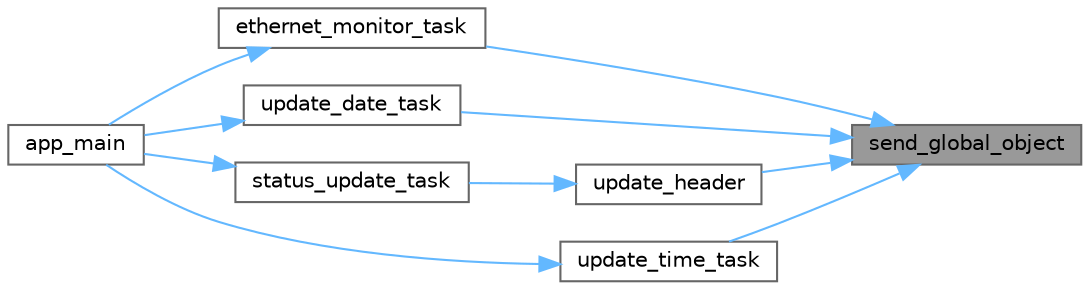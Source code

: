 digraph "send_global_object"
{
 // LATEX_PDF_SIZE
  bgcolor="transparent";
  edge [fontname=Helvetica,fontsize=10,labelfontname=Helvetica,labelfontsize=10];
  node [fontname=Helvetica,fontsize=10,shape=box,height=0.2,width=0.4];
  rankdir="RL";
  Node1 [id="Node000001",label="send_global_object",height=0.2,width=0.4,color="gray40", fillcolor="grey60", style="filled", fontcolor="black",tooltip="Sends a command to update a global object attribute on the Nextion display."];
  Node1 -> Node2 [id="edge1_Node000001_Node000002",dir="back",color="steelblue1",style="solid",tooltip=" "];
  Node2 [id="Node000002",label="ethernet_monitor_task",height=0.2,width=0.4,color="grey40", fillcolor="white", style="filled",URL="$tasks_8c.html#a5dc1efd0c548644645cf4607e8e01ae0",tooltip="Wrapper function for the ethernet monitoring task."];
  Node2 -> Node3 [id="edge2_Node000002_Node000003",dir="back",color="steelblue1",style="solid",tooltip=" "];
  Node3 [id="Node000003",label="app_main",height=0.2,width=0.4,color="grey40", fillcolor="white", style="filled",URL="$main_8c.html#a630544a7f0a2cc40d8a7fefab7e2fe70",tooltip=" "];
  Node1 -> Node4 [id="edge3_Node000001_Node000004",dir="back",color="steelblue1",style="solid",tooltip=" "];
  Node4 [id="Node000004",label="update_date_task",height=0.2,width=0.4,color="grey40", fillcolor="white", style="filled",URL="$tasks_8c.html#af6775fd71f463f5b4bd0281831adf189",tooltip="Wrapper function for the update date task."];
  Node4 -> Node3 [id="edge4_Node000004_Node000003",dir="back",color="steelblue1",style="solid",tooltip=" "];
  Node1 -> Node5 [id="edge5_Node000001_Node000005",dir="back",color="steelblue1",style="solid",tooltip=" "];
  Node5 [id="Node000005",label="update_header",height=0.2,width=0.4,color="grey40", fillcolor="white", style="filled",URL="$system_8c.html#a97ec9415a474734bbfe4819763f72c3f",tooltip="Updates the header on the Nextion display."];
  Node5 -> Node6 [id="edge6_Node000005_Node000006",dir="back",color="steelblue1",style="solid",tooltip=" "];
  Node6 [id="Node000006",label="status_update_task",height=0.2,width=0.4,color="grey40", fillcolor="white", style="filled",URL="$tasks_8c.html#aca31737b112ac097a245cc89d88a7f06",tooltip="Wrapper function for the status update task."];
  Node6 -> Node3 [id="edge7_Node000006_Node000003",dir="back",color="steelblue1",style="solid",tooltip=" "];
  Node1 -> Node7 [id="edge8_Node000001_Node000007",dir="back",color="steelblue1",style="solid",tooltip=" "];
  Node7 [id="Node000007",label="update_time_task",height=0.2,width=0.4,color="grey40", fillcolor="white", style="filled",URL="$tasks_8c.html#a472adbe140ea6041c1ce89683a293e8e",tooltip="Wrapper function for the update time task."];
  Node7 -> Node3 [id="edge9_Node000007_Node000003",dir="back",color="steelblue1",style="solid",tooltip=" "];
}
